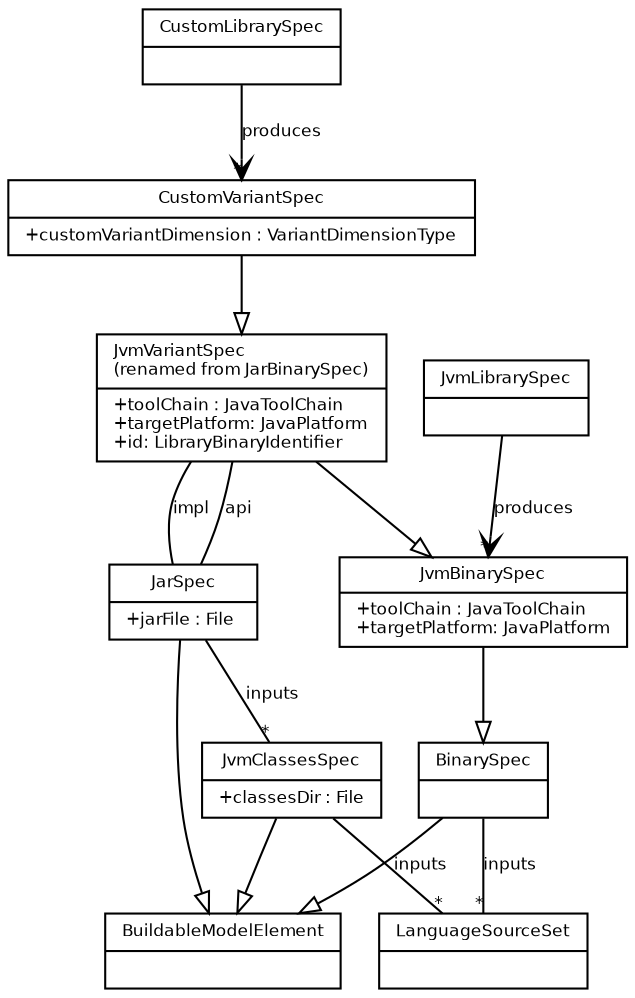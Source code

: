 digraph G {
    fontname = "Bitstream Vera Sans"
    fontsize = 8

    node [
        fontname = "Bitstream Vera Sans"
        fontsize = 8
        shape = "record"
    ]

    edge [
        fontname = "Bitstream Vera Sans"
        fontsize = 8
    ]

    BuildableModelElement [
        label = "{BuildableModelElement|\l}"
    ]

    LanguageSourceSet [
        label = "{LanguageSourceSet|\l}"
    ]

    BinarySpec [
        label = "{BinarySpec|\l}"
    ]

    JvmClassesSpec [
        label = "{JvmClassesSpec|+classesDir : File\l}"
    ]

    JvmBinarySpec [
        label = "{JvmBinarySpec|+toolChain : JavaToolChain\l+targetPlatform: JavaPlatform}"
    ]

    JvmVariantSpec [
        label = "{JvmVariantSpec\l(renamed from JarBinarySpec)|+toolChain : JavaToolChain\l+targetPlatform: JavaPlatform\l+id:  LibraryBinaryIdentifier\l}"
    ]

    JarSpec [
        label = "{JarSpec|+jarFile : File \l}"
    ]

    CustomVariantSpec [
        label = "{CustomVariantSpec|+customVariantDimension :  VariantDimensionType\l}"
    ]

    JvmLibrarySpec [
       label = "{JvmLibrarySpec|\l}"
    ]

    CustomLibrarySpec [
       label = "{CustomLibrarySpec|\l}"
    ]

    edge [
       arrowhead = "empty"
    ]

    BinarySpec -> BuildableModelElement
    JvmClassesSpec -> BuildableModelElement
    JvmBinarySpec -> BinarySpec
    JvmVariantSpec -> JvmBinarySpec
    JarSpec -> BuildableModelElement
    CustomVariantSpec -> JvmVariantSpec

    edge [
        arrowhead = "none"

        headlabel = "*"
        label = "inputs"
        taillabel = ""
    ]

    BinarySpec -> LanguageSourceSet
    JarSpec -> JvmClassesSpec
    JvmClassesSpec -> LanguageSourceSet

    edge [
        arrowhead = "none"

        headlabel = ""
        label = "api"
        taillabel = ""
    ]

    JvmVariantSpec -> JarSpec

    edge [
        arrowhead = "none"

        headlabel = ""
        label = "impl"
        taillabel = ""
    ]

    JvmVariantSpec -> JarSpec

    edge [
        arrowhead = "open"
        headlabel = "*"
        label = "produces"
        taillabel = ""
    ]

    JvmLibrarySpec -> JvmBinarySpec
    CustomLibrarySpec -> CustomVariantSpec
}
